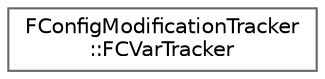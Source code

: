 digraph "Graphical Class Hierarchy"
{
 // INTERACTIVE_SVG=YES
 // LATEX_PDF_SIZE
  bgcolor="transparent";
  edge [fontname=Helvetica,fontsize=10,labelfontname=Helvetica,labelfontsize=10];
  node [fontname=Helvetica,fontsize=10,shape=box,height=0.2,width=0.4];
  rankdir="LR";
  Node0 [id="Node000000",label="FConfigModificationTracker\l::FCVarTracker",height=0.2,width=0.4,color="grey40", fillcolor="white", style="filled",URL="$df/deb/structFConfigModificationTracker_1_1FCVarTracker.html",tooltip=" "];
}
